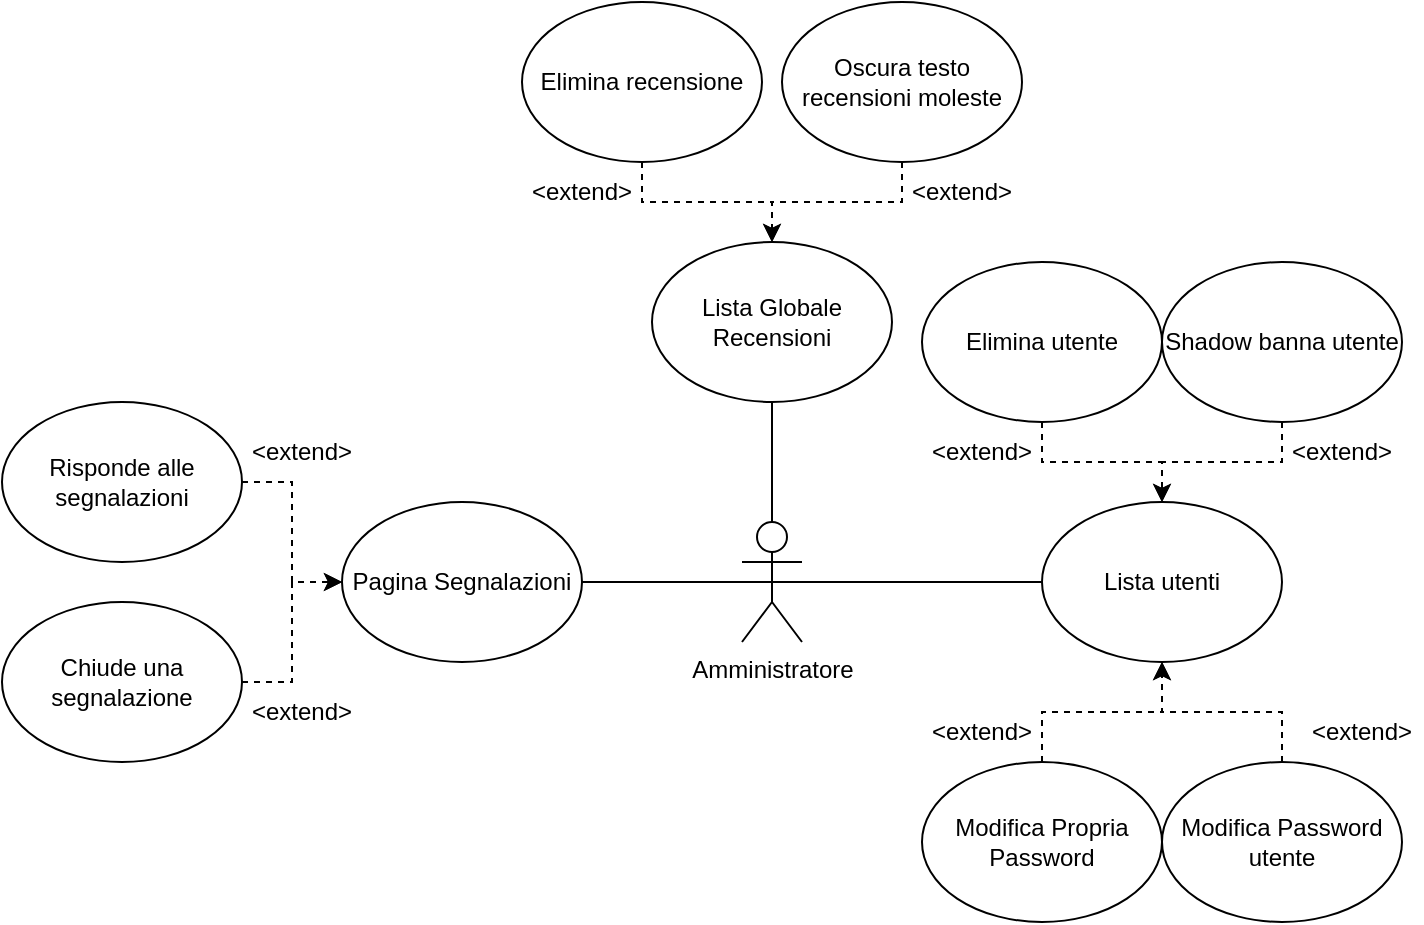 <mxfile version="14.6.13" type="device"><diagram name="Pagina-1" id="lVRO8FN0cl4bYZhDUq4U"><mxGraphModel dx="981" dy="567" grid="1" gridSize="10" guides="1" tooltips="1" connect="1" arrows="1" fold="1" page="1" pageScale="1" pageWidth="827" pageHeight="1169" math="0" shadow="0"><root><mxCell id="0"/><mxCell id="1" parent="0"/><mxCell id="x7jNuO1yDWylh4T2NmT3-5" style="edgeStyle=orthogonalEdgeStyle;rounded=0;orthogonalLoop=1;jettySize=auto;html=1;exitX=0.5;exitY=0.5;exitDx=0;exitDy=0;exitPerimeter=0;endArrow=none;endFill=0;" parent="1" source="x7jNuO1yDWylh4T2NmT3-1" target="x7jNuO1yDWylh4T2NmT3-4" edge="1"><mxGeometry relative="1" as="geometry"/></mxCell><mxCell id="x7jNuO1yDWylh4T2NmT3-7" style="edgeStyle=orthogonalEdgeStyle;rounded=0;orthogonalLoop=1;jettySize=auto;html=1;exitX=0.5;exitY=0;exitDx=0;exitDy=0;exitPerimeter=0;entryX=0.5;entryY=1;entryDx=0;entryDy=0;endArrow=none;endFill=0;" parent="1" source="x7jNuO1yDWylh4T2NmT3-1" target="x7jNuO1yDWylh4T2NmT3-6" edge="1"><mxGeometry relative="1" as="geometry"/></mxCell><mxCell id="x7jNuO1yDWylh4T2NmT3-17" style="edgeStyle=orthogonalEdgeStyle;rounded=0;orthogonalLoop=1;jettySize=auto;html=1;exitX=0.5;exitY=0.5;exitDx=0;exitDy=0;exitPerimeter=0;entryX=1;entryY=0.5;entryDx=0;entryDy=0;endArrow=none;endFill=0;" parent="1" source="x7jNuO1yDWylh4T2NmT3-1" target="x7jNuO1yDWylh4T2NmT3-8" edge="1"><mxGeometry relative="1" as="geometry"/></mxCell><mxCell id="x7jNuO1yDWylh4T2NmT3-1" value="Amministratore" style="shape=umlActor;verticalLabelPosition=bottom;verticalAlign=top;html=1;outlineConnect=0;" parent="1" vertex="1"><mxGeometry x="450" y="650" width="30" height="60" as="geometry"/></mxCell><mxCell id="0bMD-bRt_kaiuRKQTPYH-4" value="" style="edgeStyle=orthogonalEdgeStyle;rounded=0;orthogonalLoop=1;jettySize=auto;html=1;dashed=1;" edge="1" parent="1" source="x7jNuO1yDWylh4T2NmT3-2" target="x7jNuO1yDWylh4T2NmT3-4"><mxGeometry relative="1" as="geometry"/></mxCell><mxCell id="x7jNuO1yDWylh4T2NmT3-2" value="Modifica Propria Password" style="ellipse;whiteSpace=wrap;html=1;" parent="1" vertex="1"><mxGeometry x="540" y="770" width="120" height="80" as="geometry"/></mxCell><mxCell id="x7jNuO1yDWylh4T2NmT3-4" value="Lista utenti" style="ellipse;whiteSpace=wrap;html=1;" parent="1" vertex="1"><mxGeometry x="600" y="640" width="120" height="80" as="geometry"/></mxCell><mxCell id="x7jNuO1yDWylh4T2NmT3-6" value="Lista Globale Recensioni" style="ellipse;whiteSpace=wrap;html=1;" parent="1" vertex="1"><mxGeometry x="405" y="510" width="120" height="80" as="geometry"/></mxCell><mxCell id="x7jNuO1yDWylh4T2NmT3-8" value="Pagina Segnalazioni" style="ellipse;whiteSpace=wrap;html=1;" parent="1" vertex="1"><mxGeometry x="250" y="640" width="120" height="80" as="geometry"/></mxCell><mxCell id="0bMD-bRt_kaiuRKQTPYH-11" style="edgeStyle=orthogonalEdgeStyle;rounded=0;orthogonalLoop=1;jettySize=auto;html=1;exitX=1;exitY=0.5;exitDx=0;exitDy=0;entryX=0;entryY=0.5;entryDx=0;entryDy=0;dashed=1;" edge="1" parent="1" source="x7jNuO1yDWylh4T2NmT3-13" target="x7jNuO1yDWylh4T2NmT3-8"><mxGeometry relative="1" as="geometry"/></mxCell><mxCell id="x7jNuO1yDWylh4T2NmT3-13" value="Chiude una segnalazione" style="ellipse;whiteSpace=wrap;html=1;" parent="1" vertex="1"><mxGeometry x="80" y="690" width="120" height="80" as="geometry"/></mxCell><mxCell id="x7jNuO1yDWylh4T2NmT3-16" value="&amp;lt;extend&amp;gt;" style="text;html=1;strokeColor=none;fillColor=none;align=center;verticalAlign=middle;whiteSpace=wrap;rounded=0;" parent="1" vertex="1"><mxGeometry x="200" y="730" width="60" height="30" as="geometry"/></mxCell><mxCell id="CX6aTnpUpxnrSj7HGLbN-9" style="edgeStyle=orthogonalEdgeStyle;rounded=0;orthogonalLoop=1;jettySize=auto;html=1;exitX=0.5;exitY=1;exitDx=0;exitDy=0;entryX=0.5;entryY=0;entryDx=0;entryDy=0;endArrow=classic;endFill=1;dashed=1;" parent="1" source="CX6aTnpUpxnrSj7HGLbN-5" target="x7jNuO1yDWylh4T2NmT3-6" edge="1"><mxGeometry relative="1" as="geometry"/></mxCell><mxCell id="CX6aTnpUpxnrSj7HGLbN-5" value="Oscura testo recensioni moleste" style="ellipse;whiteSpace=wrap;html=1;" parent="1" vertex="1"><mxGeometry x="470" y="390" width="120" height="80" as="geometry"/></mxCell><mxCell id="0bMD-bRt_kaiuRKQTPYH-5" style="edgeStyle=orthogonalEdgeStyle;rounded=0;orthogonalLoop=1;jettySize=auto;html=1;exitX=0.5;exitY=1;exitDx=0;exitDy=0;dashed=1;" edge="1" parent="1" source="CX6aTnpUpxnrSj7HGLbN-10" target="x7jNuO1yDWylh4T2NmT3-4"><mxGeometry relative="1" as="geometry"/></mxCell><mxCell id="CX6aTnpUpxnrSj7HGLbN-10" value="Shadow banna utente" style="ellipse;whiteSpace=wrap;html=1;" parent="1" vertex="1"><mxGeometry x="660" y="520" width="120" height="80" as="geometry"/></mxCell><mxCell id="CX6aTnpUpxnrSj7HGLbN-14" value="&amp;lt;extend&amp;gt;" style="text;html=1;strokeColor=none;fillColor=none;align=center;verticalAlign=middle;whiteSpace=wrap;rounded=0;" parent="1" vertex="1"><mxGeometry x="530" y="470" width="60" height="30" as="geometry"/></mxCell><mxCell id="CX6aTnpUpxnrSj7HGLbN-16" style="edgeStyle=orthogonalEdgeStyle;rounded=0;orthogonalLoop=1;jettySize=auto;html=1;exitX=0.5;exitY=0;exitDx=0;exitDy=0;entryX=0.5;entryY=1;entryDx=0;entryDy=0;dashed=1;endArrow=classic;endFill=1;" parent="1" source="CX6aTnpUpxnrSj7HGLbN-15" target="x7jNuO1yDWylh4T2NmT3-4" edge="1"><mxGeometry relative="1" as="geometry"/></mxCell><mxCell id="CX6aTnpUpxnrSj7HGLbN-15" value="Modifica Password utente" style="ellipse;whiteSpace=wrap;html=1;" parent="1" vertex="1"><mxGeometry x="660" y="770" width="120" height="80" as="geometry"/></mxCell><mxCell id="CX6aTnpUpxnrSj7HGLbN-17" value="&amp;lt;extend&amp;gt;" style="text;html=1;strokeColor=none;fillColor=none;align=center;verticalAlign=middle;whiteSpace=wrap;rounded=0;" parent="1" vertex="1"><mxGeometry x="730" y="740" width="60" height="30" as="geometry"/></mxCell><mxCell id="SA03wFvRNEiQcTAhSeoq-2" value="&amp;lt;extend&amp;gt;" style="text;html=1;strokeColor=none;fillColor=none;align=center;verticalAlign=middle;whiteSpace=wrap;rounded=0;" parent="1" vertex="1"><mxGeometry x="540" y="740" width="60" height="30" as="geometry"/></mxCell><mxCell id="0bMD-bRt_kaiuRKQTPYH-1" style="edgeStyle=orthogonalEdgeStyle;rounded=0;orthogonalLoop=1;jettySize=auto;html=1;exitX=0.5;exitY=1;exitDx=0;exitDy=0;entryX=0.5;entryY=0;entryDx=0;entryDy=0;endArrow=classic;endFill=1;dashed=1;" edge="1" parent="1" source="0bMD-bRt_kaiuRKQTPYH-2" target="x7jNuO1yDWylh4T2NmT3-6"><mxGeometry relative="1" as="geometry"><mxPoint x="340" y="510" as="targetPoint"/></mxGeometry></mxCell><mxCell id="0bMD-bRt_kaiuRKQTPYH-2" value="Elimina recensione" style="ellipse;whiteSpace=wrap;html=1;" vertex="1" parent="1"><mxGeometry x="340" y="390" width="120" height="80" as="geometry"/></mxCell><mxCell id="0bMD-bRt_kaiuRKQTPYH-3" value="&amp;lt;extend&amp;gt;" style="text;html=1;strokeColor=none;fillColor=none;align=center;verticalAlign=middle;whiteSpace=wrap;rounded=0;" vertex="1" parent="1"><mxGeometry x="340" y="470" width="60" height="30" as="geometry"/></mxCell><mxCell id="0bMD-bRt_kaiuRKQTPYH-6" value="&amp;lt;extend&amp;gt;" style="text;html=1;strokeColor=none;fillColor=none;align=center;verticalAlign=middle;whiteSpace=wrap;rounded=0;" vertex="1" parent="1"><mxGeometry x="720" y="600" width="60" height="30" as="geometry"/></mxCell><mxCell id="0bMD-bRt_kaiuRKQTPYH-9" style="edgeStyle=orthogonalEdgeStyle;rounded=0;orthogonalLoop=1;jettySize=auto;html=1;exitX=1;exitY=0.5;exitDx=0;exitDy=0;entryX=0;entryY=0.5;entryDx=0;entryDy=0;dashed=1;" edge="1" parent="1" source="0bMD-bRt_kaiuRKQTPYH-7" target="x7jNuO1yDWylh4T2NmT3-8"><mxGeometry relative="1" as="geometry"/></mxCell><mxCell id="0bMD-bRt_kaiuRKQTPYH-7" value="Risponde alle segnalazioni" style="ellipse;whiteSpace=wrap;html=1;" vertex="1" parent="1"><mxGeometry x="80" y="590" width="120" height="80" as="geometry"/></mxCell><mxCell id="0bMD-bRt_kaiuRKQTPYH-8" value="&amp;lt;extend&amp;gt;" style="text;html=1;strokeColor=none;fillColor=none;align=center;verticalAlign=middle;whiteSpace=wrap;rounded=0;" vertex="1" parent="1"><mxGeometry x="200" y="600" width="60" height="30" as="geometry"/></mxCell><mxCell id="0bMD-bRt_kaiuRKQTPYH-13" style="edgeStyle=orthogonalEdgeStyle;rounded=0;orthogonalLoop=1;jettySize=auto;html=1;exitX=0.5;exitY=1;exitDx=0;exitDy=0;dashed=1;" edge="1" parent="1" source="0bMD-bRt_kaiuRKQTPYH-12" target="x7jNuO1yDWylh4T2NmT3-4"><mxGeometry relative="1" as="geometry"/></mxCell><mxCell id="0bMD-bRt_kaiuRKQTPYH-12" value="Elimina utente" style="ellipse;whiteSpace=wrap;html=1;" vertex="1" parent="1"><mxGeometry x="540" y="520" width="120" height="80" as="geometry"/></mxCell><mxCell id="0bMD-bRt_kaiuRKQTPYH-14" value="&amp;lt;extend&amp;gt;" style="text;html=1;strokeColor=none;fillColor=none;align=center;verticalAlign=middle;whiteSpace=wrap;rounded=0;" vertex="1" parent="1"><mxGeometry x="540" y="600" width="60" height="30" as="geometry"/></mxCell></root></mxGraphModel></diagram></mxfile>